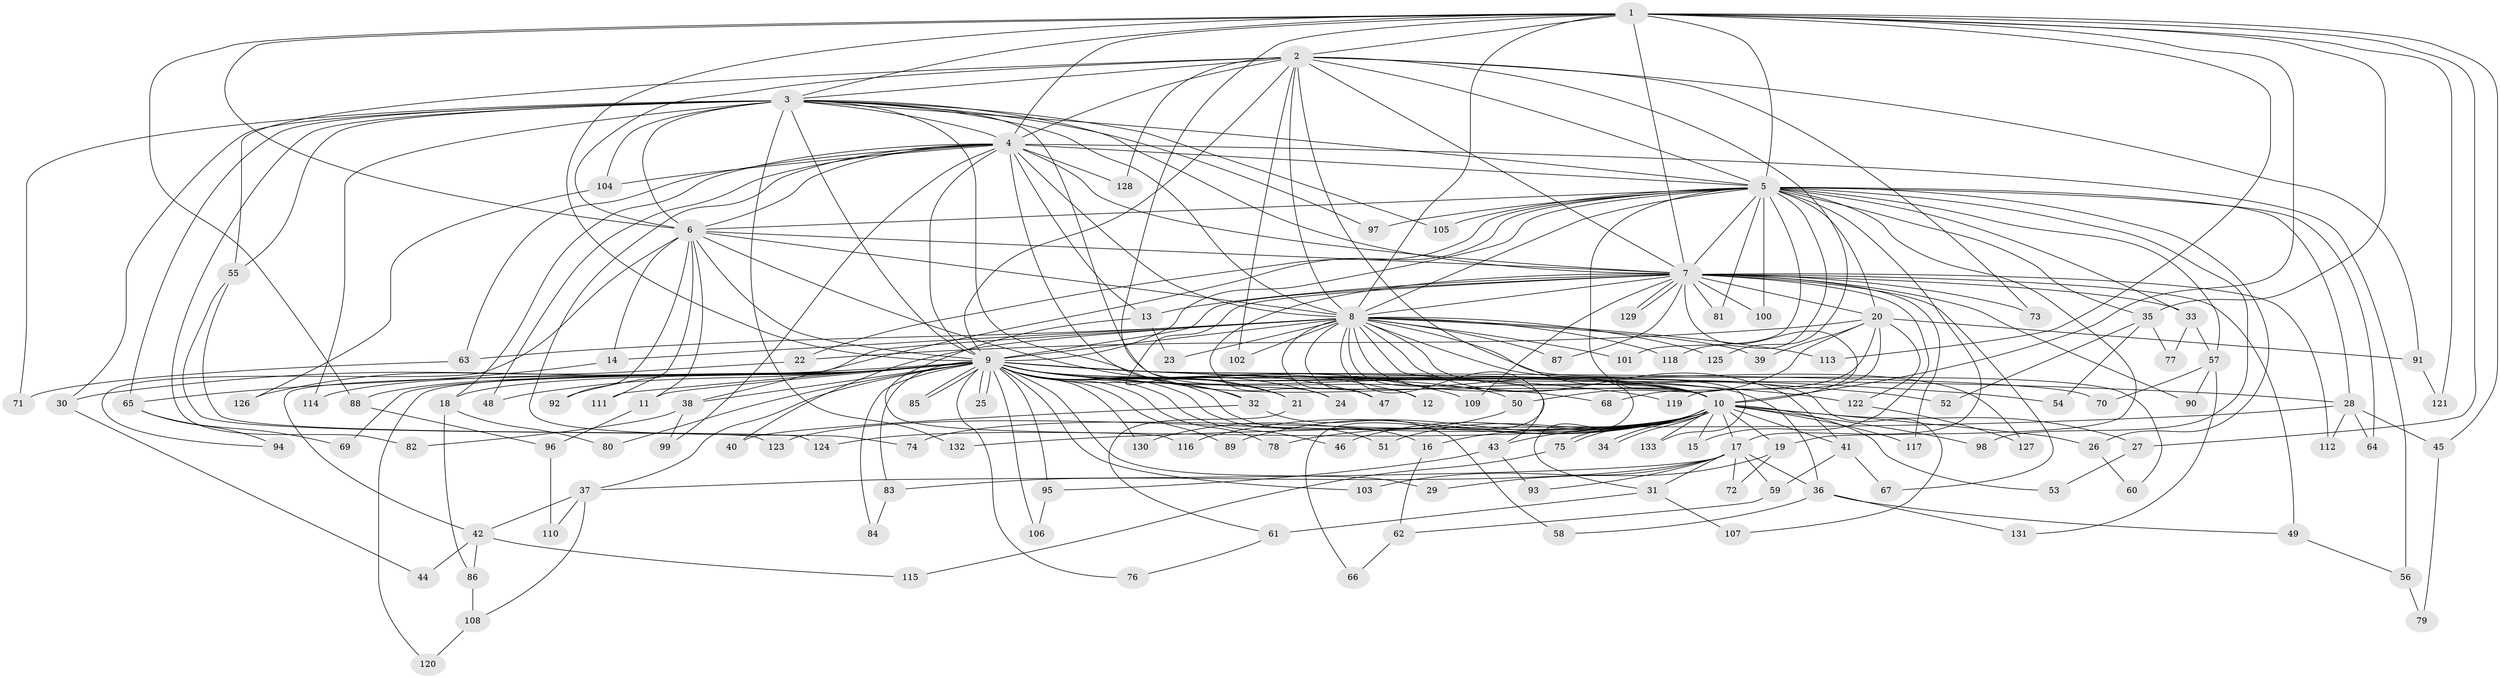// coarse degree distribution, {15: 0.00980392156862745, 12: 0.00980392156862745, 20: 0.00980392156862745, 34: 0.00980392156862745, 25: 0.00980392156862745, 13: 0.00980392156862745, 23: 0.00980392156862745, 49: 0.00980392156862745, 29: 0.00980392156862745, 4: 0.09803921568627451, 2: 0.5882352941176471, 3: 0.14705882352941177, 10: 0.0196078431372549, 5: 0.029411764705882353, 6: 0.0196078431372549, 8: 0.00980392156862745}
// Generated by graph-tools (version 1.1) at 2025/23/03/03/25 07:23:43]
// undirected, 133 vertices, 291 edges
graph export_dot {
graph [start="1"]
  node [color=gray90,style=filled];
  1;
  2;
  3;
  4;
  5;
  6;
  7;
  8;
  9;
  10;
  11;
  12;
  13;
  14;
  15;
  16;
  17;
  18;
  19;
  20;
  21;
  22;
  23;
  24;
  25;
  26;
  27;
  28;
  29;
  30;
  31;
  32;
  33;
  34;
  35;
  36;
  37;
  38;
  39;
  40;
  41;
  42;
  43;
  44;
  45;
  46;
  47;
  48;
  49;
  50;
  51;
  52;
  53;
  54;
  55;
  56;
  57;
  58;
  59;
  60;
  61;
  62;
  63;
  64;
  65;
  66;
  67;
  68;
  69;
  70;
  71;
  72;
  73;
  74;
  75;
  76;
  77;
  78;
  79;
  80;
  81;
  82;
  83;
  84;
  85;
  86;
  87;
  88;
  89;
  90;
  91;
  92;
  93;
  94;
  95;
  96;
  97;
  98;
  99;
  100;
  101;
  102;
  103;
  104;
  105;
  106;
  107;
  108;
  109;
  110;
  111;
  112;
  113;
  114;
  115;
  116;
  117;
  118;
  119;
  120;
  121;
  122;
  123;
  124;
  125;
  126;
  127;
  128;
  129;
  130;
  131;
  132;
  133;
  1 -- 2;
  1 -- 3;
  1 -- 4;
  1 -- 5;
  1 -- 6;
  1 -- 7;
  1 -- 8;
  1 -- 9;
  1 -- 10;
  1 -- 27;
  1 -- 35;
  1 -- 43;
  1 -- 45;
  1 -- 88;
  1 -- 113;
  1 -- 121;
  2 -- 3;
  2 -- 4;
  2 -- 5;
  2 -- 6;
  2 -- 7;
  2 -- 8;
  2 -- 9;
  2 -- 10;
  2 -- 55;
  2 -- 73;
  2 -- 91;
  2 -- 102;
  2 -- 125;
  2 -- 128;
  3 -- 4;
  3 -- 5;
  3 -- 6;
  3 -- 7;
  3 -- 8;
  3 -- 9;
  3 -- 10;
  3 -- 30;
  3 -- 32;
  3 -- 55;
  3 -- 65;
  3 -- 71;
  3 -- 82;
  3 -- 97;
  3 -- 104;
  3 -- 105;
  3 -- 114;
  3 -- 132;
  4 -- 5;
  4 -- 6;
  4 -- 7;
  4 -- 8;
  4 -- 9;
  4 -- 10;
  4 -- 13;
  4 -- 18;
  4 -- 48;
  4 -- 56;
  4 -- 63;
  4 -- 74;
  4 -- 99;
  4 -- 104;
  4 -- 128;
  5 -- 6;
  5 -- 7;
  5 -- 8;
  5 -- 9;
  5 -- 10;
  5 -- 17;
  5 -- 19;
  5 -- 20;
  5 -- 22;
  5 -- 26;
  5 -- 28;
  5 -- 33;
  5 -- 35;
  5 -- 38;
  5 -- 57;
  5 -- 64;
  5 -- 81;
  5 -- 97;
  5 -- 98;
  5 -- 100;
  5 -- 101;
  5 -- 105;
  5 -- 118;
  6 -- 7;
  6 -- 8;
  6 -- 9;
  6 -- 10;
  6 -- 11;
  6 -- 14;
  6 -- 92;
  6 -- 94;
  6 -- 111;
  7 -- 8;
  7 -- 9;
  7 -- 10;
  7 -- 13;
  7 -- 15;
  7 -- 20;
  7 -- 21;
  7 -- 24;
  7 -- 33;
  7 -- 49;
  7 -- 67;
  7 -- 73;
  7 -- 81;
  7 -- 87;
  7 -- 90;
  7 -- 100;
  7 -- 109;
  7 -- 112;
  7 -- 117;
  7 -- 129;
  7 -- 129;
  8 -- 9;
  8 -- 10;
  8 -- 12;
  8 -- 14;
  8 -- 23;
  8 -- 31;
  8 -- 39;
  8 -- 40;
  8 -- 41;
  8 -- 42;
  8 -- 47;
  8 -- 60;
  8 -- 63;
  8 -- 66;
  8 -- 87;
  8 -- 101;
  8 -- 102;
  8 -- 107;
  8 -- 113;
  8 -- 118;
  8 -- 125;
  8 -- 127;
  8 -- 133;
  9 -- 10;
  9 -- 11;
  9 -- 12;
  9 -- 16;
  9 -- 18;
  9 -- 21;
  9 -- 24;
  9 -- 25;
  9 -- 25;
  9 -- 28;
  9 -- 29;
  9 -- 30;
  9 -- 32;
  9 -- 36;
  9 -- 37;
  9 -- 38;
  9 -- 46;
  9 -- 47;
  9 -- 48;
  9 -- 50;
  9 -- 51;
  9 -- 52;
  9 -- 54;
  9 -- 68;
  9 -- 69;
  9 -- 70;
  9 -- 76;
  9 -- 78;
  9 -- 80;
  9 -- 83;
  9 -- 84;
  9 -- 85;
  9 -- 85;
  9 -- 88;
  9 -- 89;
  9 -- 92;
  9 -- 95;
  9 -- 103;
  9 -- 106;
  9 -- 109;
  9 -- 111;
  9 -- 114;
  9 -- 119;
  9 -- 120;
  9 -- 122;
  9 -- 130;
  10 -- 15;
  10 -- 16;
  10 -- 17;
  10 -- 19;
  10 -- 26;
  10 -- 27;
  10 -- 34;
  10 -- 34;
  10 -- 41;
  10 -- 43;
  10 -- 46;
  10 -- 51;
  10 -- 53;
  10 -- 74;
  10 -- 75;
  10 -- 75;
  10 -- 78;
  10 -- 89;
  10 -- 98;
  10 -- 116;
  10 -- 117;
  10 -- 123;
  10 -- 124;
  10 -- 133;
  11 -- 96;
  13 -- 23;
  13 -- 116;
  14 -- 65;
  16 -- 62;
  17 -- 31;
  17 -- 36;
  17 -- 37;
  17 -- 59;
  17 -- 72;
  17 -- 83;
  17 -- 93;
  17 -- 103;
  18 -- 80;
  18 -- 86;
  19 -- 29;
  19 -- 72;
  20 -- 22;
  20 -- 39;
  20 -- 50;
  20 -- 68;
  20 -- 91;
  20 -- 119;
  20 -- 122;
  21 -- 61;
  22 -- 126;
  26 -- 60;
  27 -- 53;
  28 -- 45;
  28 -- 64;
  28 -- 112;
  28 -- 132;
  30 -- 44;
  31 -- 61;
  31 -- 107;
  32 -- 40;
  32 -- 58;
  33 -- 57;
  33 -- 77;
  35 -- 52;
  35 -- 54;
  35 -- 77;
  36 -- 49;
  36 -- 58;
  36 -- 131;
  37 -- 42;
  37 -- 108;
  37 -- 110;
  38 -- 82;
  38 -- 99;
  41 -- 59;
  41 -- 67;
  42 -- 44;
  42 -- 86;
  42 -- 115;
  43 -- 93;
  43 -- 95;
  45 -- 79;
  49 -- 56;
  50 -- 130;
  55 -- 123;
  55 -- 124;
  56 -- 79;
  57 -- 70;
  57 -- 90;
  57 -- 131;
  59 -- 62;
  61 -- 76;
  62 -- 66;
  63 -- 71;
  65 -- 69;
  65 -- 94;
  75 -- 115;
  83 -- 84;
  86 -- 108;
  88 -- 96;
  91 -- 121;
  95 -- 106;
  96 -- 110;
  104 -- 126;
  108 -- 120;
  122 -- 127;
}
